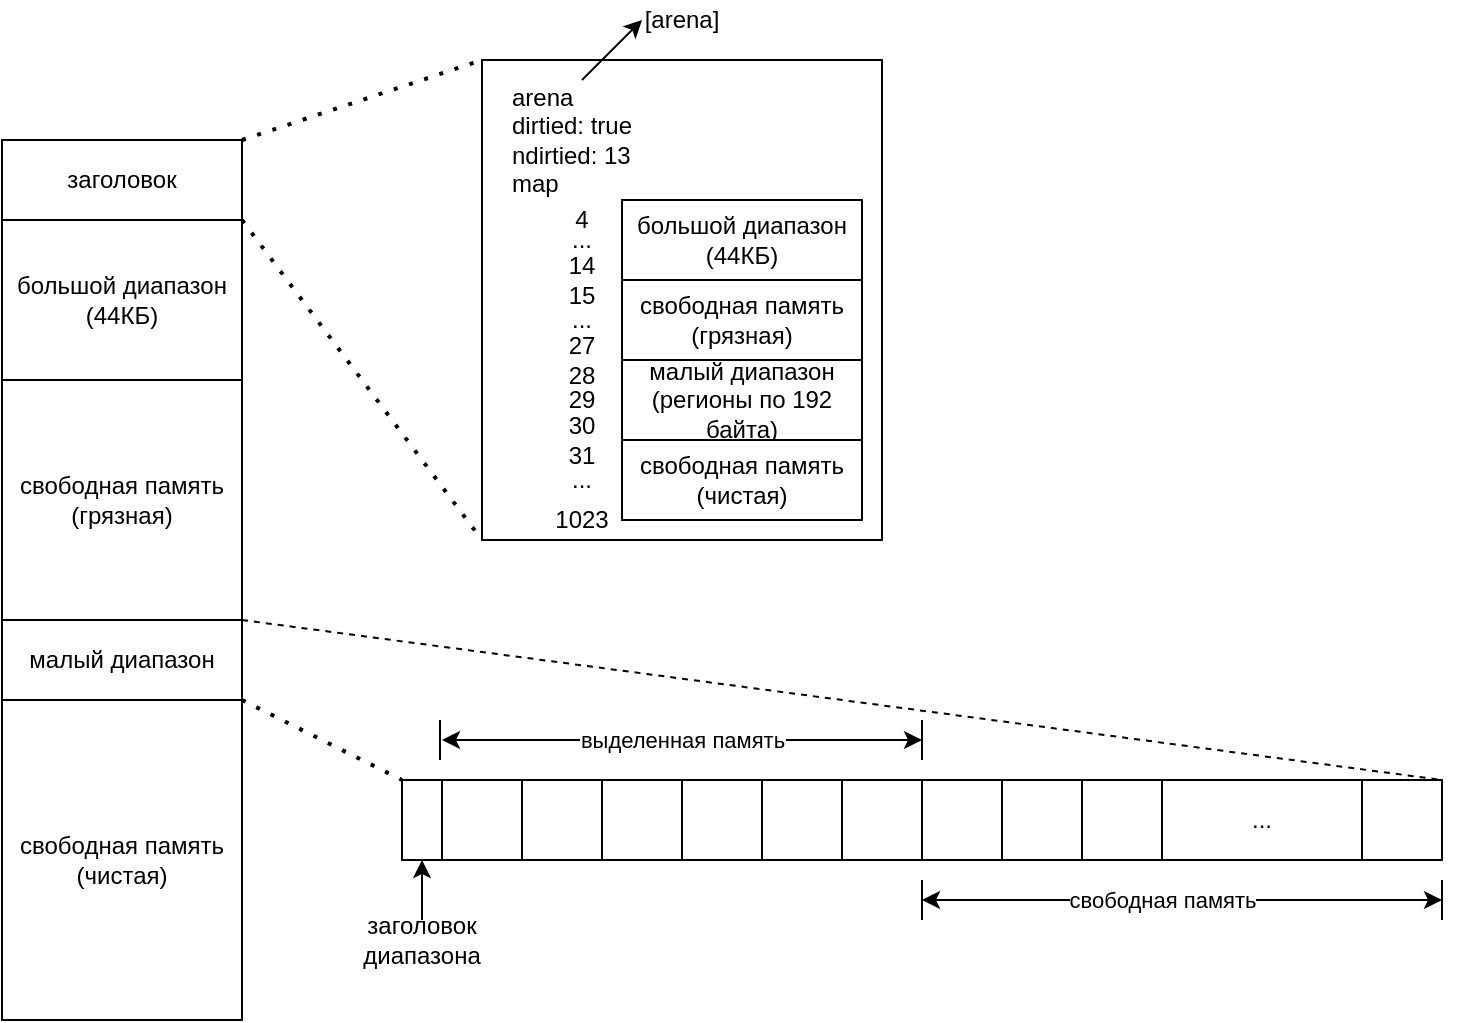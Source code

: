 <mxfile version="14.5.10" type="device"><diagram id="-d60IufNVYYmMKK9P2t4" name="Page-1"><mxGraphModel dx="1023" dy="788" grid="1" gridSize="10" guides="1" tooltips="1" connect="1" arrows="1" fold="1" page="1" pageScale="1" pageWidth="850" pageHeight="1100" math="0" shadow="0"><root><mxCell id="0"/><mxCell id="1" parent="0"/><mxCell id="NO1DJWmLl3kR7Pm9jZfW-1" value="заголовок" style="rounded=0;whiteSpace=wrap;html=1;" vertex="1" parent="1"><mxGeometry x="80" y="80" width="120" height="40" as="geometry"/></mxCell><mxCell id="NO1DJWmLl3kR7Pm9jZfW-2" value="большой диапазон (44КБ)" style="rounded=0;whiteSpace=wrap;html=1;" vertex="1" parent="1"><mxGeometry x="80" y="120" width="120" height="80" as="geometry"/></mxCell><mxCell id="NO1DJWmLl3kR7Pm9jZfW-3" value="свободная память (грязная)" style="rounded=0;whiteSpace=wrap;html=1;" vertex="1" parent="1"><mxGeometry x="80" y="200" width="120" height="120" as="geometry"/></mxCell><mxCell id="NO1DJWmLl3kR7Pm9jZfW-4" value="малый диапазон" style="rounded=0;whiteSpace=wrap;html=1;" vertex="1" parent="1"><mxGeometry x="80" y="320" width="120" height="40" as="geometry"/></mxCell><mxCell id="NO1DJWmLl3kR7Pm9jZfW-5" value="свободная память (чистая)" style="rounded=0;whiteSpace=wrap;html=1;" vertex="1" parent="1"><mxGeometry x="80" y="360" width="120" height="160" as="geometry"/></mxCell><mxCell id="NO1DJWmLl3kR7Pm9jZfW-6" value="" style="rounded=0;whiteSpace=wrap;html=1;" vertex="1" parent="1"><mxGeometry x="320" y="40" width="200" height="240" as="geometry"/></mxCell><mxCell id="NO1DJWmLl3kR7Pm9jZfW-7" value="большой диапазон (44КБ)" style="rounded=0;whiteSpace=wrap;html=1;" vertex="1" parent="1"><mxGeometry x="390" y="110" width="120" height="40" as="geometry"/></mxCell><mxCell id="NO1DJWmLl3kR7Pm9jZfW-8" value="свободная память (грязная)" style="rounded=0;whiteSpace=wrap;html=1;" vertex="1" parent="1"><mxGeometry x="390" y="150" width="120" height="40" as="geometry"/></mxCell><mxCell id="NO1DJWmLl3kR7Pm9jZfW-9" value="малый диапазон (регионы по 192 байта)" style="rounded=0;whiteSpace=wrap;html=1;" vertex="1" parent="1"><mxGeometry x="390" y="190" width="120" height="40" as="geometry"/></mxCell><mxCell id="NO1DJWmLl3kR7Pm9jZfW-10" value="свободная память (чистая)" style="rounded=0;whiteSpace=wrap;html=1;" vertex="1" parent="1"><mxGeometry x="390" y="230" width="120" height="40" as="geometry"/></mxCell><mxCell id="NO1DJWmLl3kR7Pm9jZfW-11" value="&lt;div align=&quot;left&quot;&gt;arena&lt;/div&gt;&lt;div align=&quot;left&quot;&gt;dirtied: true&lt;/div&gt;&lt;div align=&quot;left&quot;&gt;ndirtied: 13&lt;/div&gt;&lt;div align=&quot;left&quot;&gt;map&lt;br&gt;&lt;/div&gt;" style="text;html=1;strokeColor=none;fillColor=none;align=center;verticalAlign=middle;whiteSpace=wrap;rounded=0;" vertex="1" parent="1"><mxGeometry x="330" y="50" width="70" height="60" as="geometry"/></mxCell><mxCell id="NO1DJWmLl3kR7Pm9jZfW-12" value="4" style="text;html=1;strokeColor=none;fillColor=none;align=center;verticalAlign=middle;whiteSpace=wrap;rounded=0;" vertex="1" parent="1"><mxGeometry x="350" y="110" width="40" height="20" as="geometry"/></mxCell><mxCell id="NO1DJWmLl3kR7Pm9jZfW-13" value="&lt;div&gt;14&lt;br&gt;15&lt;br&gt;&lt;/div&gt;" style="text;html=1;strokeColor=none;fillColor=none;align=center;verticalAlign=middle;whiteSpace=wrap;rounded=0;" vertex="1" parent="1"><mxGeometry x="350" y="140" width="40" height="20" as="geometry"/></mxCell><mxCell id="NO1DJWmLl3kR7Pm9jZfW-14" value="&lt;div align=&quot;center&quot;&gt;...&lt;/div&gt;" style="text;html=1;strokeColor=none;fillColor=none;align=center;verticalAlign=middle;whiteSpace=wrap;rounded=0;" vertex="1" parent="1"><mxGeometry x="350" y="120" width="40" height="20" as="geometry"/></mxCell><mxCell id="NO1DJWmLl3kR7Pm9jZfW-16" value="&lt;div&gt;27&lt;/div&gt;&lt;div&gt;28&lt;br&gt;&lt;/div&gt;" style="text;html=1;strokeColor=none;fillColor=none;align=center;verticalAlign=middle;whiteSpace=wrap;rounded=0;" vertex="1" parent="1"><mxGeometry x="350" y="180" width="40" height="20" as="geometry"/></mxCell><mxCell id="NO1DJWmLl3kR7Pm9jZfW-17" value="&lt;div align=&quot;center&quot;&gt;...&lt;/div&gt;" style="text;html=1;strokeColor=none;fillColor=none;align=center;verticalAlign=middle;whiteSpace=wrap;rounded=0;" vertex="1" parent="1"><mxGeometry x="350" y="160" width="40" height="20" as="geometry"/></mxCell><mxCell id="NO1DJWmLl3kR7Pm9jZfW-18" value="&lt;div&gt;30&lt;/div&gt;&lt;div&gt;31&lt;br&gt;&lt;/div&gt;" style="text;html=1;strokeColor=none;fillColor=none;align=center;verticalAlign=middle;whiteSpace=wrap;rounded=0;" vertex="1" parent="1"><mxGeometry x="350" y="220" width="40" height="20" as="geometry"/></mxCell><mxCell id="NO1DJWmLl3kR7Pm9jZfW-19" value="29" style="text;html=1;strokeColor=none;fillColor=none;align=center;verticalAlign=middle;whiteSpace=wrap;rounded=0;" vertex="1" parent="1"><mxGeometry x="350" y="200" width="40" height="20" as="geometry"/></mxCell><mxCell id="NO1DJWmLl3kR7Pm9jZfW-20" value="1023" style="text;html=1;strokeColor=none;fillColor=none;align=center;verticalAlign=middle;whiteSpace=wrap;rounded=0;" vertex="1" parent="1"><mxGeometry x="350" y="260" width="40" height="20" as="geometry"/></mxCell><mxCell id="NO1DJWmLl3kR7Pm9jZfW-21" value="&lt;div align=&quot;center&quot;&gt;...&lt;/div&gt;" style="text;html=1;strokeColor=none;fillColor=none;align=center;verticalAlign=middle;whiteSpace=wrap;rounded=0;" vertex="1" parent="1"><mxGeometry x="350" y="240" width="40" height="20" as="geometry"/></mxCell><mxCell id="NO1DJWmLl3kR7Pm9jZfW-22" value="" style="rounded=0;whiteSpace=wrap;html=1;" vertex="1" parent="1"><mxGeometry x="280" y="400" width="20" height="40" as="geometry"/></mxCell><mxCell id="NO1DJWmLl3kR7Pm9jZfW-23" value="" style="rounded=0;whiteSpace=wrap;html=1;" vertex="1" parent="1"><mxGeometry x="300" y="400" width="40" height="40" as="geometry"/></mxCell><mxCell id="NO1DJWmLl3kR7Pm9jZfW-24" value="" style="rounded=0;whiteSpace=wrap;html=1;" vertex="1" parent="1"><mxGeometry x="340" y="400" width="40" height="40" as="geometry"/></mxCell><mxCell id="NO1DJWmLl3kR7Pm9jZfW-25" value="" style="rounded=0;whiteSpace=wrap;html=1;" vertex="1" parent="1"><mxGeometry x="380" y="400" width="40" height="40" as="geometry"/></mxCell><mxCell id="NO1DJWmLl3kR7Pm9jZfW-26" value="" style="rounded=0;whiteSpace=wrap;html=1;" vertex="1" parent="1"><mxGeometry x="420" y="400" width="40" height="40" as="geometry"/></mxCell><mxCell id="NO1DJWmLl3kR7Pm9jZfW-27" value="" style="rounded=0;whiteSpace=wrap;html=1;" vertex="1" parent="1"><mxGeometry x="460" y="400" width="40" height="40" as="geometry"/></mxCell><mxCell id="NO1DJWmLl3kR7Pm9jZfW-28" value="" style="rounded=0;whiteSpace=wrap;html=1;" vertex="1" parent="1"><mxGeometry x="500" y="400" width="40" height="40" as="geometry"/></mxCell><mxCell id="NO1DJWmLl3kR7Pm9jZfW-29" value="" style="rounded=0;whiteSpace=wrap;html=1;" vertex="1" parent="1"><mxGeometry x="540" y="400" width="40" height="40" as="geometry"/></mxCell><mxCell id="NO1DJWmLl3kR7Pm9jZfW-30" value="" style="rounded=0;whiteSpace=wrap;html=1;" vertex="1" parent="1"><mxGeometry x="580" y="400" width="40" height="40" as="geometry"/></mxCell><mxCell id="NO1DJWmLl3kR7Pm9jZfW-31" value="" style="rounded=0;whiteSpace=wrap;html=1;" vertex="1" parent="1"><mxGeometry x="620" y="400" width="40" height="40" as="geometry"/></mxCell><mxCell id="NO1DJWmLl3kR7Pm9jZfW-32" value="..." style="rounded=0;whiteSpace=wrap;html=1;" vertex="1" parent="1"><mxGeometry x="660" y="400" width="100" height="40" as="geometry"/></mxCell><mxCell id="NO1DJWmLl3kR7Pm9jZfW-33" value="" style="rounded=0;whiteSpace=wrap;html=1;" vertex="1" parent="1"><mxGeometry x="760" y="400" width="40" height="40" as="geometry"/></mxCell><mxCell id="NO1DJWmLl3kR7Pm9jZfW-34" value="[arena]" style="text;html=1;strokeColor=none;fillColor=none;align=center;verticalAlign=middle;whiteSpace=wrap;rounded=0;" vertex="1" parent="1"><mxGeometry x="400" y="10" width="40" height="20" as="geometry"/></mxCell><mxCell id="NO1DJWmLl3kR7Pm9jZfW-36" value="" style="endArrow=classic;html=1;" edge="1" parent="1"><mxGeometry width="50" height="50" relative="1" as="geometry"><mxPoint x="370" y="50" as="sourcePoint"/><mxPoint x="400" y="20" as="targetPoint"/></mxGeometry></mxCell><mxCell id="NO1DJWmLl3kR7Pm9jZfW-39" value="" style="endArrow=none;dashed=1;html=1;dashPattern=1 3;strokeWidth=2;exitX=1;exitY=0;exitDx=0;exitDy=0;entryX=0;entryY=0;entryDx=0;entryDy=0;" edge="1" parent="1" source="NO1DJWmLl3kR7Pm9jZfW-1" target="NO1DJWmLl3kR7Pm9jZfW-6"><mxGeometry width="50" height="50" relative="1" as="geometry"><mxPoint x="220" y="120" as="sourcePoint"/><mxPoint x="270" y="70" as="targetPoint"/></mxGeometry></mxCell><mxCell id="NO1DJWmLl3kR7Pm9jZfW-40" value="" style="endArrow=none;dashed=1;html=1;dashPattern=1 3;strokeWidth=2;exitX=1;exitY=0;exitDx=0;exitDy=0;entryX=0;entryY=1;entryDx=0;entryDy=0;" edge="1" parent="1" source="NO1DJWmLl3kR7Pm9jZfW-2" target="NO1DJWmLl3kR7Pm9jZfW-6"><mxGeometry width="50" height="50" relative="1" as="geometry"><mxPoint x="260" y="250" as="sourcePoint"/><mxPoint x="310" y="200" as="targetPoint"/></mxGeometry></mxCell><mxCell id="NO1DJWmLl3kR7Pm9jZfW-41" value="" style="endArrow=none;dashed=1;html=1;exitX=1;exitY=0;exitDx=0;exitDy=0;entryX=1;entryY=0;entryDx=0;entryDy=0;" edge="1" parent="1" source="NO1DJWmLl3kR7Pm9jZfW-4" target="NO1DJWmLl3kR7Pm9jZfW-33"><mxGeometry width="50" height="50" relative="1" as="geometry"><mxPoint x="250" y="360" as="sourcePoint"/><mxPoint x="300" y="310" as="targetPoint"/></mxGeometry></mxCell><mxCell id="NO1DJWmLl3kR7Pm9jZfW-42" value="" style="endArrow=none;dashed=1;html=1;dashPattern=1 3;strokeWidth=2;exitX=1;exitY=0;exitDx=0;exitDy=0;entryX=0;entryY=0;entryDx=0;entryDy=0;" edge="1" parent="1" source="NO1DJWmLl3kR7Pm9jZfW-5" target="NO1DJWmLl3kR7Pm9jZfW-22"><mxGeometry width="50" height="50" relative="1" as="geometry"><mxPoint x="240" y="400" as="sourcePoint"/><mxPoint x="290" y="350" as="targetPoint"/></mxGeometry></mxCell><mxCell id="NO1DJWmLl3kR7Pm9jZfW-44" style="edgeStyle=orthogonalEdgeStyle;rounded=0;orthogonalLoop=1;jettySize=auto;html=1;" edge="1" parent="1" source="NO1DJWmLl3kR7Pm9jZfW-43" target="NO1DJWmLl3kR7Pm9jZfW-22"><mxGeometry relative="1" as="geometry"/></mxCell><mxCell id="NO1DJWmLl3kR7Pm9jZfW-43" value="заголовок диапазона" style="text;html=1;strokeColor=none;fillColor=none;align=center;verticalAlign=middle;whiteSpace=wrap;rounded=0;" vertex="1" parent="1"><mxGeometry x="270" y="470" width="40" height="20" as="geometry"/></mxCell><mxCell id="NO1DJWmLl3kR7Pm9jZfW-45" value="" style="endArrow=none;html=1;" edge="1" parent="1"><mxGeometry width="50" height="50" relative="1" as="geometry"><mxPoint x="299" y="390" as="sourcePoint"/><mxPoint x="299" y="370" as="targetPoint"/></mxGeometry></mxCell><mxCell id="NO1DJWmLl3kR7Pm9jZfW-46" value="" style="endArrow=none;html=1;" edge="1" parent="1"><mxGeometry width="50" height="50" relative="1" as="geometry"><mxPoint x="540" y="390" as="sourcePoint"/><mxPoint x="540" y="370" as="targetPoint"/></mxGeometry></mxCell><mxCell id="NO1DJWmLl3kR7Pm9jZfW-47" value="" style="endArrow=classic;startArrow=classic;html=1;" edge="1" parent="1"><mxGeometry width="50" height="50" relative="1" as="geometry"><mxPoint x="300" y="380" as="sourcePoint"/><mxPoint x="540" y="380" as="targetPoint"/></mxGeometry></mxCell><mxCell id="NO1DJWmLl3kR7Pm9jZfW-48" value="выделенная память" style="edgeLabel;html=1;align=center;verticalAlign=middle;resizable=0;points=[];" vertex="1" connectable="0" parent="NO1DJWmLl3kR7Pm9jZfW-47"><mxGeometry x="-0.1" y="-2" relative="1" as="geometry"><mxPoint x="12" y="-2" as="offset"/></mxGeometry></mxCell><mxCell id="NO1DJWmLl3kR7Pm9jZfW-49" value="" style="endArrow=none;html=1;" edge="1" parent="1"><mxGeometry width="50" height="50" relative="1" as="geometry"><mxPoint x="540" y="470" as="sourcePoint"/><mxPoint x="540" y="450" as="targetPoint"/></mxGeometry></mxCell><mxCell id="NO1DJWmLl3kR7Pm9jZfW-50" value="" style="endArrow=none;html=1;" edge="1" parent="1"><mxGeometry width="50" height="50" relative="1" as="geometry"><mxPoint x="800" y="470" as="sourcePoint"/><mxPoint x="800" y="450" as="targetPoint"/></mxGeometry></mxCell><mxCell id="NO1DJWmLl3kR7Pm9jZfW-51" value="" style="endArrow=classic;startArrow=classic;html=1;" edge="1" parent="1"><mxGeometry width="50" height="50" relative="1" as="geometry"><mxPoint x="540" y="460" as="sourcePoint"/><mxPoint x="800" y="460" as="targetPoint"/></mxGeometry></mxCell><mxCell id="NO1DJWmLl3kR7Pm9jZfW-52" value="свободная память" style="edgeLabel;html=1;align=center;verticalAlign=middle;resizable=0;points=[];" vertex="1" connectable="0" parent="NO1DJWmLl3kR7Pm9jZfW-51"><mxGeometry x="0.131" relative="1" as="geometry"><mxPoint x="-27" as="offset"/></mxGeometry></mxCell></root></mxGraphModel></diagram></mxfile>